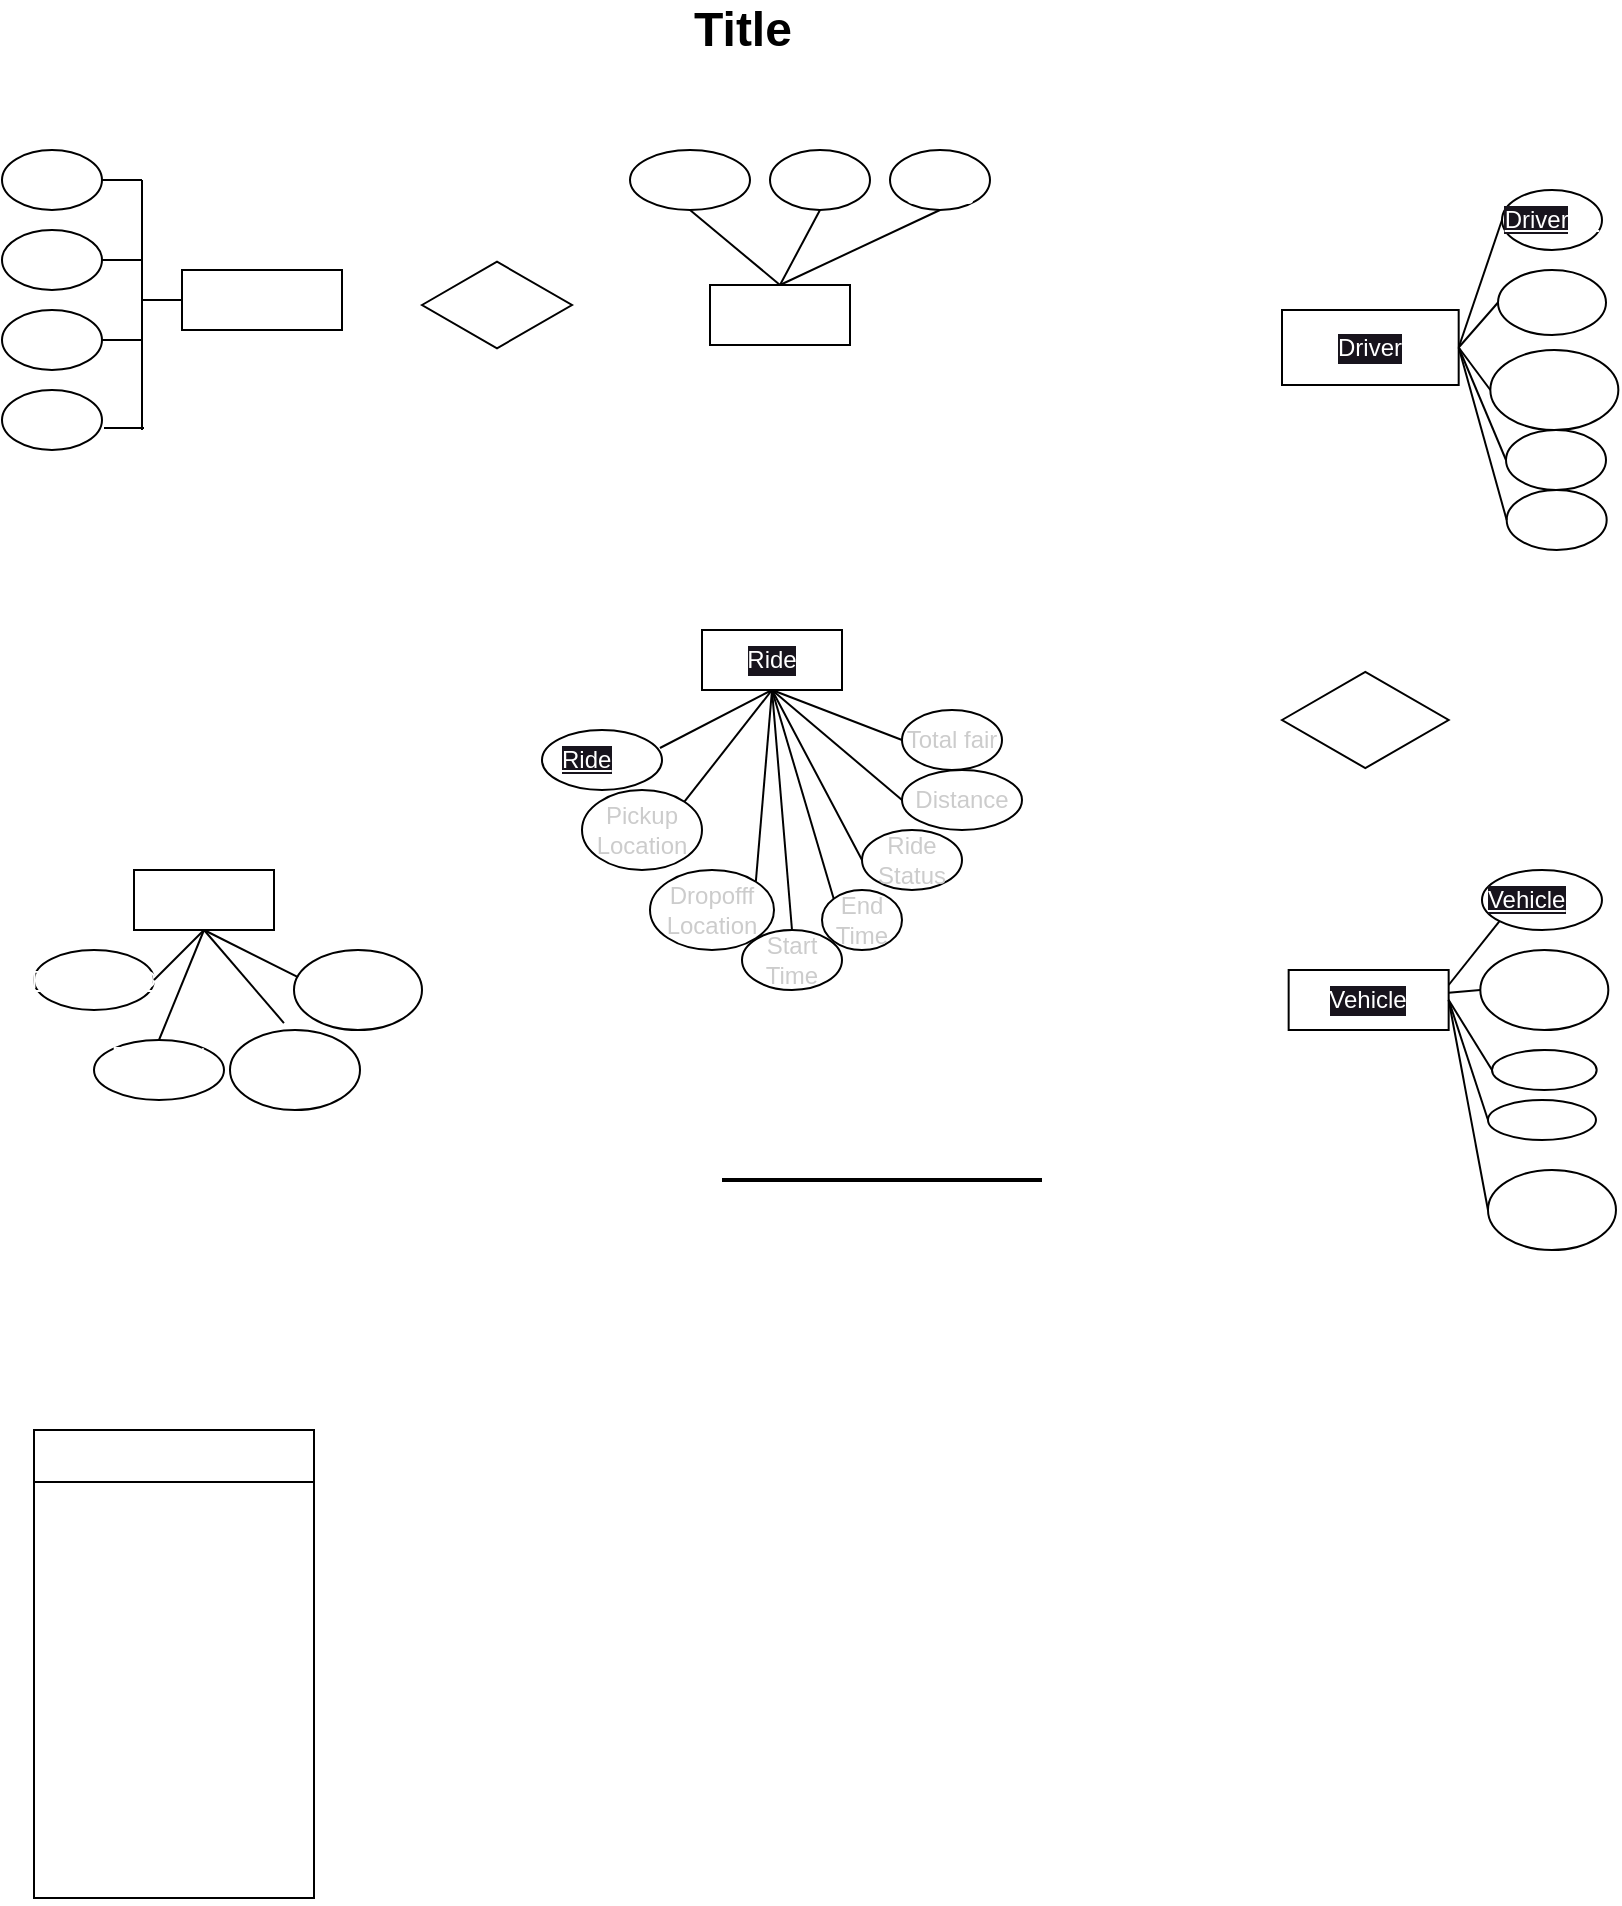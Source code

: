 <mxfile>
    <diagram id="e9aJAC9Y_dMYVT4_28v1" name="Page-1">
        <mxGraphModel dx="959" dy="827" grid="1" gridSize="10" guides="1" tooltips="1" connect="1" arrows="1" fold="1" page="1" pageScale="1" pageWidth="827" pageHeight="1169" math="0" shadow="0">
            <root>
                <mxCell id="0"/>
                <mxCell id="1" parent="0"/>
                <mxCell id="2" value="Title" style="text;strokeColor=none;fillColor=none;html=1;fontSize=24;fontStyle=1;verticalAlign=middle;align=center;" vertex="1" parent="1">
                    <mxGeometry x="330" y="70" width="100" height="20" as="geometry"/>
                </mxCell>
                <mxCell id="38" value="Drivers" style="swimlane;fontStyle=0;childLayout=stackLayout;horizontal=1;startSize=26;fillColor=none;horizontalStack=0;resizeParent=1;resizeParentMax=0;resizeLast=0;collapsible=1;marginBottom=0;html=1;fontFamily=Helvetica;fontColor=#FFFFFF;" vertex="1" parent="1">
                    <mxGeometry x="26" y="780" width="140" height="234" as="geometry"/>
                </mxCell>
                <mxCell id="39" value="DriverID" style="text;strokeColor=none;fillColor=none;align=left;verticalAlign=top;spacingLeft=4;spacingRight=4;overflow=hidden;rotatable=0;points=[[0,0.5],[1,0.5]];portConstraint=eastwest;whiteSpace=wrap;html=1;fontFamily=Helvetica;fontColor=#FFFFFF;" vertex="1" parent="38">
                    <mxGeometry y="26" width="140" height="24" as="geometry"/>
                </mxCell>
                <mxCell id="45" value="&lt;div style=&quot;line-height: 18px;&quot;&gt;&lt;br&gt;&lt;/div&gt;" style="text;strokeColor=none;fillColor=none;align=left;verticalAlign=top;spacingLeft=4;spacingRight=4;overflow=hidden;rotatable=0;points=[[0,0.5],[1,0.5]];portConstraint=eastwest;whiteSpace=wrap;html=1;fontFamily=Helvetica;fontColor=#FFFFFF;labelBackgroundColor=none;" vertex="1" parent="38">
                    <mxGeometry y="50" width="140" height="26" as="geometry"/>
                </mxCell>
                <mxCell id="40" value="First_Name" style="text;strokeColor=none;fillColor=none;align=left;verticalAlign=top;spacingLeft=4;spacingRight=4;overflow=hidden;rotatable=0;points=[[0,0.5],[1,0.5]];portConstraint=eastwest;whiteSpace=wrap;html=1;fontFamily=Helvetica;fontColor=#FFFFFF;" vertex="1" parent="38">
                    <mxGeometry y="76" width="140" height="26" as="geometry"/>
                </mxCell>
                <mxCell id="41" value="Last_Name" style="text;strokeColor=none;fillColor=none;align=left;verticalAlign=top;spacingLeft=4;spacingRight=4;overflow=hidden;rotatable=0;points=[[0,0.5],[1,0.5]];portConstraint=eastwest;whiteSpace=wrap;html=1;fontFamily=Helvetica;fontColor=#FFFFFF;" vertex="1" parent="38">
                    <mxGeometry y="102" width="140" height="22" as="geometry"/>
                </mxCell>
                <mxCell id="42" value="Email" style="text;strokeColor=none;fillColor=none;align=left;verticalAlign=top;spacingLeft=4;spacingRight=4;overflow=hidden;rotatable=0;points=[[0,0.5],[1,0.5]];portConstraint=eastwest;whiteSpace=wrap;html=1;fontFamily=Helvetica;fontColor=#FFFFFF;" vertex="1" parent="38">
                    <mxGeometry y="124" width="140" height="22" as="geometry"/>
                </mxCell>
                <mxCell id="43" value="Phone" style="text;strokeColor=none;fillColor=none;align=left;verticalAlign=top;spacingLeft=4;spacingRight=4;overflow=hidden;rotatable=0;points=[[0,0.5],[1,0.5]];portConstraint=eastwest;whiteSpace=wrap;html=1;fontFamily=Helvetica;fontColor=#FFFFFF;" vertex="1" parent="38">
                    <mxGeometry y="146" width="140" height="22" as="geometry"/>
                </mxCell>
                <mxCell id="44" value="Registration_Date" style="text;strokeColor=none;fillColor=none;align=left;verticalAlign=top;spacingLeft=4;spacingRight=4;overflow=hidden;rotatable=0;points=[[0,0.5],[1,0.5]];portConstraint=eastwest;whiteSpace=wrap;html=1;fontFamily=Helvetica;fontColor=#FFFFFF;" vertex="1" parent="38">
                    <mxGeometry y="168" width="140" height="22" as="geometry"/>
                </mxCell>
                <mxCell id="46" value="Active_Status" style="text;strokeColor=none;fillColor=none;align=left;verticalAlign=top;spacingLeft=4;spacingRight=4;overflow=hidden;rotatable=0;points=[[0,0.5],[1,0.5]];portConstraint=eastwest;whiteSpace=wrap;html=1;fontFamily=Helvetica;fontColor=#FFFFFF;" vertex="1" parent="38">
                    <mxGeometry y="190" width="140" height="22" as="geometry"/>
                </mxCell>
                <mxCell id="47" value="CurrentVehicleID" style="text;strokeColor=none;fillColor=none;align=left;verticalAlign=top;spacingLeft=4;spacingRight=4;overflow=hidden;rotatable=0;points=[[0,0.5],[1,0.5]];portConstraint=eastwest;whiteSpace=wrap;html=1;fontFamily=Helvetica;fontColor=#FFFFFF;" vertex="1" parent="38">
                    <mxGeometry y="212" width="140" height="22" as="geometry"/>
                </mxCell>
                <mxCell id="66" value="Has" style="html=1;whiteSpace=wrap;aspect=fixed;shape=isoRectangle;labelBackgroundColor=none;fontFamily=Helvetica;fontColor=#FFFFFF;" vertex="1" parent="1">
                    <mxGeometry x="650" y="400" width="83.33" height="50" as="geometry"/>
                </mxCell>
                <mxCell id="68" value="Place" style="html=1;whiteSpace=wrap;aspect=fixed;shape=isoRectangle;labelBackgroundColor=none;fontFamily=Helvetica;fontColor=#FFFFFF;" vertex="1" parent="1">
                    <mxGeometry x="220" y="195" width="75" height="45" as="geometry"/>
                </mxCell>
                <mxCell id="71" value="Order" style="rounded=0;whiteSpace=wrap;html=1;shadow=0;labelBackgroundColor=none;fontFamily=Helvetica;fontColor=#FFFFFF;" vertex="1" parent="1">
                    <mxGeometry x="364" y="207.5" width="70" height="30" as="geometry"/>
                </mxCell>
                <mxCell id="73" value="Payment" style="rounded=0;whiteSpace=wrap;html=1;shadow=0;labelBackgroundColor=none;fontFamily=Helvetica;fontColor=#FFFFFF;" vertex="1" parent="1">
                    <mxGeometry x="76" y="500" width="70" height="30" as="geometry"/>
                </mxCell>
                <mxCell id="74" value="Ride" style="rounded=0;whiteSpace=wrap;html=1;shadow=0;labelBackgroundColor=#18141D;fontFamily=Helvetica;fontColor=#FFFFFF;" vertex="1" parent="1">
                    <mxGeometry x="360" y="380" width="70" height="30" as="geometry"/>
                </mxCell>
                <mxCell id="75" value="Vehicle" style="rounded=0;whiteSpace=wrap;html=1;shadow=0;labelBackgroundColor=#18141D;fontFamily=Helvetica;fontColor=#FFFFFF;" vertex="1" parent="1">
                    <mxGeometry x="653.33" y="550" width="80" height="30" as="geometry"/>
                </mxCell>
                <mxCell id="77" value="Driver" style="rounded=0;whiteSpace=wrap;html=1;shadow=0;labelBackgroundColor=#18141D;fontFamily=Helvetica;fontColor=#FFFFFF;" vertex="1" parent="1">
                    <mxGeometry x="650" y="220" width="88.34" height="37.5" as="geometry"/>
                </mxCell>
                <mxCell id="83" value="&lt;u&gt;&lt;span style=&quot;background-color: rgb(24, 20, 29);&quot;&gt;Driver&lt;/span&gt;&amp;nbsp;ID&lt;/u&gt;" style="ellipse;whiteSpace=wrap;html=1;shadow=0;labelBackgroundColor=none;fontFamily=Helvetica;fontColor=#FFFFFF;" vertex="1" parent="1">
                    <mxGeometry x="760" y="160" width="50" height="30" as="geometry"/>
                </mxCell>
                <mxCell id="84" value="&lt;u&gt;&lt;span style=&quot;background-color: rgb(24, 20, 29);&quot;&gt;Vehicle&lt;/span&gt;&amp;nbsp;ID&lt;/u&gt;" style="ellipse;whiteSpace=wrap;html=1;shadow=0;labelBackgroundColor=none;fontFamily=Helvetica;fontColor=#FFFFFF;" vertex="1" parent="1">
                    <mxGeometry x="749.99" y="500" width="60" height="30" as="geometry"/>
                </mxCell>
                <mxCell id="85" value="&lt;u&gt;&lt;span style=&quot;background-color: rgb(24, 20, 29);&quot;&gt;Ride&lt;/span&gt;&amp;nbsp;ID&lt;/u&gt;" style="ellipse;whiteSpace=wrap;html=1;shadow=0;labelBackgroundColor=none;fontFamily=Helvetica;fontColor=#FFFFFF;" vertex="1" parent="1">
                    <mxGeometry x="280" y="430" width="60" height="30" as="geometry"/>
                </mxCell>
                <mxCell id="86" value="&lt;u&gt;Payment&amp;nbsp;ID&lt;/u&gt;" style="ellipse;whiteSpace=wrap;html=1;shadow=0;labelBackgroundColor=none;fontFamily=Helvetica;fontColor=#FFFFFF;" vertex="1" parent="1">
                    <mxGeometry x="26" y="540" width="60" height="30" as="geometry"/>
                </mxCell>
                <mxCell id="87" value="&lt;u&gt;Order ID&lt;/u&gt;" style="ellipse;whiteSpace=wrap;html=1;shadow=0;labelBackgroundColor=none;fontFamily=Helvetica;fontColor=#FFFFFF;" vertex="1" parent="1">
                    <mxGeometry x="324" y="140" width="60" height="30" as="geometry"/>
                </mxCell>
                <mxCell id="104" value="Order Time" style="ellipse;whiteSpace=wrap;html=1;shadow=0;labelBackgroundColor=none;fontFamily=Helvetica;fontColor=#FFFFFF;" vertex="1" parent="1">
                    <mxGeometry x="394" y="140" width="50" height="30" as="geometry"/>
                </mxCell>
                <mxCell id="105" value="Order Status" style="ellipse;whiteSpace=wrap;html=1;shadow=0;labelBackgroundColor=none;fontFamily=Helvetica;fontColor=#FFFFFF;" vertex="1" parent="1">
                    <mxGeometry x="454" y="140" width="50" height="30" as="geometry"/>
                </mxCell>
                <mxCell id="106" value="" style="endArrow=none;html=1;fontFamily=Helvetica;fontColor=#FFFFFF;exitX=0.5;exitY=1;exitDx=0;exitDy=0;entryX=0.5;entryY=0;entryDx=0;entryDy=0;" edge="1" parent="1" source="87" target="71">
                    <mxGeometry width="50" height="50" relative="1" as="geometry">
                        <mxPoint x="114" y="165" as="sourcePoint"/>
                        <mxPoint x="124" y="232.5" as="targetPoint"/>
                    </mxGeometry>
                </mxCell>
                <mxCell id="107" value="" style="endArrow=none;html=1;fontFamily=Helvetica;fontColor=#FFFFFF;exitX=0.5;exitY=1;exitDx=0;exitDy=0;entryX=0.5;entryY=0;entryDx=0;entryDy=0;" edge="1" parent="1" source="104" target="71">
                    <mxGeometry width="50" height="50" relative="1" as="geometry">
                        <mxPoint x="364" y="180" as="sourcePoint"/>
                        <mxPoint x="409" y="217.5" as="targetPoint"/>
                    </mxGeometry>
                </mxCell>
                <mxCell id="108" value="" style="endArrow=none;html=1;fontFamily=Helvetica;fontColor=#FFFFFF;exitX=0.5;exitY=1;exitDx=0;exitDy=0;entryX=0.5;entryY=0;entryDx=0;entryDy=0;" edge="1" parent="1" source="105" target="71">
                    <mxGeometry width="50" height="50" relative="1" as="geometry">
                        <mxPoint x="374" y="190" as="sourcePoint"/>
                        <mxPoint x="419" y="227.5" as="targetPoint"/>
                    </mxGeometry>
                </mxCell>
                <mxCell id="110" value="Payment status" style="ellipse;whiteSpace=wrap;html=1;shadow=0;labelBackgroundColor=none;fontFamily=Helvetica;fontColor=#FFFFFF;" vertex="1" parent="1">
                    <mxGeometry x="56" y="585" width="65" height="30" as="geometry"/>
                </mxCell>
                <mxCell id="111" value="Payment method" style="ellipse;whiteSpace=wrap;html=1;shadow=0;labelBackgroundColor=none;fontFamily=Helvetica;fontColor=#FFFFFF;" vertex="1" parent="1">
                    <mxGeometry x="124" y="580" width="65" height="40" as="geometry"/>
                </mxCell>
                <mxCell id="112" value="Payment Time" style="ellipse;whiteSpace=wrap;html=1;shadow=0;labelBackgroundColor=none;fontFamily=Helvetica;fontColor=#FFFFFF;" vertex="1" parent="1">
                    <mxGeometry x="156" y="540" width="64" height="40" as="geometry"/>
                </mxCell>
                <mxCell id="114" value="" style="endArrow=none;html=1;fontFamily=Helvetica;fontColor=#FFFFFF;exitX=1;exitY=0.5;exitDx=0;exitDy=0;entryX=0.5;entryY=1;entryDx=0;entryDy=0;" edge="1" parent="1" source="86" target="73">
                    <mxGeometry width="50" height="50" relative="1" as="geometry">
                        <mxPoint x="124" y="410" as="sourcePoint"/>
                        <mxPoint x="169" y="447.5" as="targetPoint"/>
                    </mxGeometry>
                </mxCell>
                <mxCell id="115" value="" style="endArrow=none;html=1;fontFamily=Helvetica;fontColor=#FFFFFF;exitX=0.5;exitY=0;exitDx=0;exitDy=0;entryX=0.5;entryY=1;entryDx=0;entryDy=0;" edge="1" parent="1" source="110" target="73">
                    <mxGeometry width="50" height="50" relative="1" as="geometry">
                        <mxPoint x="96" y="565" as="sourcePoint"/>
                        <mxPoint x="116" y="540" as="targetPoint"/>
                    </mxGeometry>
                </mxCell>
                <mxCell id="116" value="" style="endArrow=none;html=1;fontFamily=Helvetica;fontColor=#FFFFFF;exitX=0.415;exitY=-0.087;exitDx=0;exitDy=0;entryX=0.5;entryY=1;entryDx=0;entryDy=0;exitPerimeter=0;" edge="1" parent="1" source="111" target="73">
                    <mxGeometry width="50" height="50" relative="1" as="geometry">
                        <mxPoint x="106" y="575" as="sourcePoint"/>
                        <mxPoint x="131" y="550" as="targetPoint"/>
                    </mxGeometry>
                </mxCell>
                <mxCell id="117" value="" style="endArrow=none;html=1;fontFamily=Helvetica;fontColor=#FFFFFF;exitX=0.5;exitY=1;exitDx=0;exitDy=0;entryX=0.031;entryY=0.338;entryDx=0;entryDy=0;entryPerimeter=0;" edge="1" parent="1" source="73" target="112">
                    <mxGeometry width="50" height="50" relative="1" as="geometry">
                        <mxPoint x="116" y="585" as="sourcePoint"/>
                        <mxPoint x="141" y="560" as="targetPoint"/>
                    </mxGeometry>
                </mxCell>
                <mxCell id="119" value="License Plate" style="ellipse;whiteSpace=wrap;html=1;shadow=0;labelBackgroundColor=none;fontFamily=Helvetica;fontColor=#FFFFFF;" vertex="1" parent="1">
                    <mxGeometry x="749.16" y="540" width="64" height="40" as="geometry"/>
                </mxCell>
                <mxCell id="120" value="Make" style="ellipse;whiteSpace=wrap;html=1;shadow=0;labelBackgroundColor=none;fontFamily=Helvetica;fontColor=#FFFFFF;" vertex="1" parent="1">
                    <mxGeometry x="754.99" y="590" width="52.34" height="20" as="geometry"/>
                </mxCell>
                <mxCell id="121" value="Model" style="ellipse;whiteSpace=wrap;html=1;shadow=0;labelBackgroundColor=none;fontFamily=Helvetica;fontColor=#FFFFFF;" vertex="1" parent="1">
                    <mxGeometry x="752.99" y="615" width="54" height="20" as="geometry"/>
                </mxCell>
                <mxCell id="122" value="Vehicle Type" style="ellipse;whiteSpace=wrap;html=1;shadow=0;labelBackgroundColor=none;fontFamily=Helvetica;fontColor=#FFFFFF;" vertex="1" parent="1">
                    <mxGeometry x="752.99" y="650" width="64" height="40" as="geometry"/>
                </mxCell>
                <mxCell id="124" value="" style="endArrow=none;html=1;fontFamily=Helvetica;fontColor=#FFFFFF;exitX=0;exitY=1;exitDx=0;exitDy=0;entryX=1;entryY=0.25;entryDx=0;entryDy=0;" edge="1" parent="1" source="84" target="75">
                    <mxGeometry width="50" height="50" relative="1" as="geometry">
                        <mxPoint x="304.99" y="240" as="sourcePoint"/>
                        <mxPoint x="349.99" y="277.5" as="targetPoint"/>
                    </mxGeometry>
                </mxCell>
                <mxCell id="125" value="" style="endArrow=none;html=1;fontFamily=Helvetica;fontColor=#FFFFFF;exitX=0;exitY=0.5;exitDx=0;exitDy=0;" edge="1" parent="1" source="119" target="75">
                    <mxGeometry width="50" height="50" relative="1" as="geometry">
                        <mxPoint x="754.99" y="560" as="sourcePoint"/>
                        <mxPoint x="743.33" y="567.5" as="targetPoint"/>
                    </mxGeometry>
                </mxCell>
                <mxCell id="126" value="" style="endArrow=none;html=1;fontFamily=Helvetica;fontColor=#FFFFFF;exitX=1;exitY=0.5;exitDx=0;exitDy=0;entryX=0;entryY=0.5;entryDx=0;entryDy=0;" edge="1" parent="1" source="75" target="120">
                    <mxGeometry width="50" height="50" relative="1" as="geometry">
                        <mxPoint x="778.777" y="545.607" as="sourcePoint"/>
                        <mxPoint x="752.99" y="600" as="targetPoint"/>
                    </mxGeometry>
                </mxCell>
                <mxCell id="127" value="" style="endArrow=none;html=1;fontFamily=Helvetica;fontColor=#FFFFFF;exitX=1;exitY=0.5;exitDx=0;exitDy=0;entryX=0;entryY=0.5;entryDx=0;entryDy=0;" edge="1" parent="1" source="75" target="121">
                    <mxGeometry width="50" height="50" relative="1" as="geometry">
                        <mxPoint x="788.777" y="555.607" as="sourcePoint"/>
                        <mxPoint x="763.33" y="587.5" as="targetPoint"/>
                    </mxGeometry>
                </mxCell>
                <mxCell id="128" value="" style="endArrow=none;html=1;fontFamily=Helvetica;fontColor=#FFFFFF;exitX=1;exitY=0.5;exitDx=0;exitDy=0;entryX=0;entryY=0.5;entryDx=0;entryDy=0;" edge="1" parent="1" source="75" target="122">
                    <mxGeometry width="50" height="50" relative="1" as="geometry">
                        <mxPoint x="798.777" y="565.607" as="sourcePoint"/>
                        <mxPoint x="773.33" y="597.5" as="targetPoint"/>
                    </mxGeometry>
                </mxCell>
                <mxCell id="129" value="License Number" style="ellipse;whiteSpace=wrap;html=1;shadow=0;labelBackgroundColor=none;fontFamily=Helvetica;fontColor=#FFFFFF;" vertex="1" parent="1">
                    <mxGeometry x="754.17" y="240" width="64" height="40" as="geometry"/>
                </mxCell>
                <mxCell id="130" value="Name" style="ellipse;whiteSpace=wrap;html=1;shadow=0;labelBackgroundColor=none;fontFamily=Helvetica;fontColor=#FFFFFF;" vertex="1" parent="1">
                    <mxGeometry x="758" y="200" width="54" height="32.5" as="geometry"/>
                </mxCell>
                <mxCell id="133" value="Email" style="ellipse;whiteSpace=wrap;html=1;shadow=0;labelBackgroundColor=none;fontFamily=Helvetica;fontColor=#FFFFFF;" vertex="1" parent="1">
                    <mxGeometry x="762" y="280" width="50" height="30" as="geometry"/>
                </mxCell>
                <mxCell id="134" value="Phone" style="ellipse;whiteSpace=wrap;html=1;shadow=0;labelBackgroundColor=none;fontFamily=Helvetica;fontColor=#FFFFFF;" vertex="1" parent="1">
                    <mxGeometry x="762.34" y="310" width="50" height="30" as="geometry"/>
                </mxCell>
                <mxCell id="135" value="" style="endArrow=none;html=1;fontFamily=Helvetica;fontColor=#FFFFFF;exitX=0;exitY=0.5;exitDx=0;exitDy=0;entryX=1;entryY=0.5;entryDx=0;entryDy=0;" edge="1" parent="1" source="83" target="77">
                    <mxGeometry width="50" height="50" relative="1" as="geometry">
                        <mxPoint x="60" y="185" as="sourcePoint"/>
                        <mxPoint x="70" y="252.5" as="targetPoint"/>
                    </mxGeometry>
                </mxCell>
                <mxCell id="136" value="" style="endArrow=none;html=1;fontFamily=Helvetica;fontColor=#FFFFFF;exitX=0;exitY=0.5;exitDx=0;exitDy=0;entryX=1;entryY=0.5;entryDx=0;entryDy=0;" edge="1" parent="1" source="130" target="77">
                    <mxGeometry width="50" height="50" relative="1" as="geometry">
                        <mxPoint x="770" y="185" as="sourcePoint"/>
                        <mxPoint x="748.34" y="248.75" as="targetPoint"/>
                    </mxGeometry>
                </mxCell>
                <mxCell id="137" value="" style="endArrow=none;html=1;fontFamily=Helvetica;fontColor=#FFFFFF;exitX=0;exitY=0.5;exitDx=0;exitDy=0;entryX=1;entryY=0.5;entryDx=0;entryDy=0;" edge="1" parent="1" source="129" target="77">
                    <mxGeometry width="50" height="50" relative="1" as="geometry">
                        <mxPoint x="768" y="226.25" as="sourcePoint"/>
                        <mxPoint x="748.34" y="248.75" as="targetPoint"/>
                    </mxGeometry>
                </mxCell>
                <mxCell id="138" value="" style="endArrow=none;html=1;fontFamily=Helvetica;fontColor=#FFFFFF;exitX=0;exitY=0.5;exitDx=0;exitDy=0;entryX=1;entryY=0.5;entryDx=0;entryDy=0;" edge="1" parent="1" source="133" target="77">
                    <mxGeometry width="50" height="50" relative="1" as="geometry">
                        <mxPoint x="764.17" y="270" as="sourcePoint"/>
                        <mxPoint x="748.34" y="248.75" as="targetPoint"/>
                    </mxGeometry>
                </mxCell>
                <mxCell id="139" value="" style="endArrow=none;html=1;fontFamily=Helvetica;fontColor=#FFFFFF;exitX=0;exitY=0.5;exitDx=0;exitDy=0;entryX=1;entryY=0.5;entryDx=0;entryDy=0;" edge="1" parent="1" source="134" target="77">
                    <mxGeometry width="50" height="50" relative="1" as="geometry">
                        <mxPoint x="772" y="305" as="sourcePoint"/>
                        <mxPoint x="748.34" y="248.75" as="targetPoint"/>
                    </mxGeometry>
                </mxCell>
                <mxCell id="141" value="&lt;p&gt;&lt;span style=&quot;color: rgb(204, 204, 204); text-align: left;&quot;&gt;Pickup Location&lt;/span&gt;&lt;/p&gt;" style="ellipse;whiteSpace=wrap;html=1;shadow=0;labelBackgroundColor=none;fontFamily=Helvetica;fontColor=#FFFFFF;" vertex="1" parent="1">
                    <mxGeometry x="300" y="460" width="60" height="40" as="geometry"/>
                </mxCell>
                <mxCell id="142" value="&lt;p&gt;&lt;span style=&quot;color: rgb(204, 204, 204); text-align: left;&quot;&gt;Dropofff Location&lt;/span&gt;&lt;/p&gt;" style="ellipse;whiteSpace=wrap;html=1;shadow=0;labelBackgroundColor=none;fontFamily=Helvetica;fontColor=#FFFFFF;" vertex="1" parent="1">
                    <mxGeometry x="334" y="500" width="62" height="40" as="geometry"/>
                </mxCell>
                <mxCell id="143" value="&lt;p&gt;&lt;span style=&quot;color: rgb(204, 204, 204); text-align: left;&quot;&gt;Start Time&lt;/span&gt;&lt;/p&gt;" style="ellipse;whiteSpace=wrap;html=1;shadow=0;labelBackgroundColor=none;fontFamily=Helvetica;fontColor=#FFFFFF;" vertex="1" parent="1">
                    <mxGeometry x="380" y="530" width="50" height="30" as="geometry"/>
                </mxCell>
                <mxCell id="144" value="&lt;p&gt;&lt;span style=&quot;color: rgb(204, 204, 204); text-align: left;&quot;&gt;End Time&lt;/span&gt;&lt;/p&gt;" style="ellipse;whiteSpace=wrap;html=1;shadow=0;labelBackgroundColor=none;fontFamily=Helvetica;fontColor=#FFFFFF;" vertex="1" parent="1">
                    <mxGeometry x="420" y="510" width="40" height="30" as="geometry"/>
                </mxCell>
                <mxCell id="145" value="&lt;p&gt;&lt;span style=&quot;color: rgb(204, 204, 204); text-align: left;&quot;&gt;Distance&lt;/span&gt;&lt;/p&gt;" style="ellipse;whiteSpace=wrap;html=1;shadow=0;labelBackgroundColor=none;fontFamily=Helvetica;fontColor=#FFFFFF;" vertex="1" parent="1">
                    <mxGeometry x="460" y="450" width="60" height="30" as="geometry"/>
                </mxCell>
                <mxCell id="146" value="&lt;p&gt;&lt;span style=&quot;color: rgb(204, 204, 204); text-align: left;&quot;&gt;Ride Status&lt;/span&gt;&lt;/p&gt;" style="ellipse;whiteSpace=wrap;html=1;shadow=0;labelBackgroundColor=none;fontFamily=Helvetica;fontColor=#FFFFFF;" vertex="1" parent="1">
                    <mxGeometry x="440" y="480" width="50" height="30" as="geometry"/>
                </mxCell>
                <mxCell id="147" value="&lt;p&gt;&lt;span style=&quot;color: rgb(204, 204, 204); text-align: left;&quot;&gt;Total fair&lt;/span&gt;&lt;/p&gt;" style="ellipse;whiteSpace=wrap;html=1;shadow=0;labelBackgroundColor=none;fontFamily=Helvetica;fontColor=#FFFFFF;" vertex="1" parent="1">
                    <mxGeometry x="460" y="420" width="50" height="30" as="geometry"/>
                </mxCell>
                <mxCell id="148" value="" style="endArrow=none;html=1;fontFamily=Helvetica;fontColor=#FFFFFF;exitX=0.983;exitY=0.3;exitDx=0;exitDy=0;entryX=0.5;entryY=1;entryDx=0;entryDy=0;exitPerimeter=0;" edge="1" parent="1" source="85" target="74">
                    <mxGeometry width="50" height="50" relative="1" as="geometry">
                        <mxPoint x="310" y="200" as="sourcePoint"/>
                        <mxPoint x="355" y="237.5" as="targetPoint"/>
                    </mxGeometry>
                </mxCell>
                <mxCell id="149" value="" style="endArrow=none;html=1;fontFamily=Helvetica;fontColor=#FFFFFF;exitX=1;exitY=0;exitDx=0;exitDy=0;entryX=0.5;entryY=1;entryDx=0;entryDy=0;" edge="1" parent="1" source="141" target="74">
                    <mxGeometry width="50" height="50" relative="1" as="geometry">
                        <mxPoint x="348.98" y="449" as="sourcePoint"/>
                        <mxPoint x="405" y="420" as="targetPoint"/>
                    </mxGeometry>
                </mxCell>
                <mxCell id="150" value="" style="endArrow=none;html=1;fontFamily=Helvetica;fontColor=#FFFFFF;exitX=1;exitY=0;exitDx=0;exitDy=0;entryX=0.5;entryY=1;entryDx=0;entryDy=0;" edge="1" parent="1" source="142" target="74">
                    <mxGeometry width="50" height="50" relative="1" as="geometry">
                        <mxPoint x="358.98" y="459" as="sourcePoint"/>
                        <mxPoint x="415" y="430" as="targetPoint"/>
                    </mxGeometry>
                </mxCell>
                <mxCell id="151" value="" style="endArrow=none;html=1;fontFamily=Helvetica;fontColor=#FFFFFF;exitX=0.5;exitY=0;exitDx=0;exitDy=0;entryX=0.5;entryY=1;entryDx=0;entryDy=0;" edge="1" parent="1" source="143" target="74">
                    <mxGeometry width="50" height="50" relative="1" as="geometry">
                        <mxPoint x="368.98" y="469" as="sourcePoint"/>
                        <mxPoint x="425" y="440" as="targetPoint"/>
                    </mxGeometry>
                </mxCell>
                <mxCell id="152" value="" style="endArrow=none;html=1;fontFamily=Helvetica;fontColor=#FFFFFF;exitX=0;exitY=0;exitDx=0;exitDy=0;entryX=0.5;entryY=1;entryDx=0;entryDy=0;" edge="1" parent="1" source="144" target="74">
                    <mxGeometry width="50" height="50" relative="1" as="geometry">
                        <mxPoint x="378.98" y="479" as="sourcePoint"/>
                        <mxPoint x="435" y="450" as="targetPoint"/>
                    </mxGeometry>
                </mxCell>
                <mxCell id="153" value="" style="endArrow=none;html=1;fontFamily=Helvetica;fontColor=#FFFFFF;exitX=0;exitY=0.5;exitDx=0;exitDy=0;entryX=0.5;entryY=1;entryDx=0;entryDy=0;" edge="1" parent="1" source="146" target="74">
                    <mxGeometry width="50" height="50" relative="1" as="geometry">
                        <mxPoint x="388.98" y="489" as="sourcePoint"/>
                        <mxPoint x="445" y="460" as="targetPoint"/>
                    </mxGeometry>
                </mxCell>
                <mxCell id="154" value="" style="endArrow=none;html=1;fontFamily=Helvetica;fontColor=#FFFFFF;exitX=0.5;exitY=1;exitDx=0;exitDy=0;entryX=0;entryY=0.5;entryDx=0;entryDy=0;" edge="1" parent="1" source="74" target="145">
                    <mxGeometry width="50" height="50" relative="1" as="geometry">
                        <mxPoint x="398.98" y="499" as="sourcePoint"/>
                        <mxPoint x="455" y="470" as="targetPoint"/>
                    </mxGeometry>
                </mxCell>
                <mxCell id="155" value="" style="endArrow=none;html=1;fontFamily=Helvetica;fontColor=#FFFFFF;exitX=0.5;exitY=1;exitDx=0;exitDy=0;entryX=0;entryY=0.5;entryDx=0;entryDy=0;" edge="1" parent="1" source="74" target="147">
                    <mxGeometry width="50" height="50" relative="1" as="geometry">
                        <mxPoint x="408.98" y="509" as="sourcePoint"/>
                        <mxPoint x="465" y="480" as="targetPoint"/>
                    </mxGeometry>
                </mxCell>
                <mxCell id="174" value="" style="group" vertex="1" connectable="0" parent="1">
                    <mxGeometry x="10" y="140" width="71" height="150" as="geometry"/>
                </mxCell>
                <mxCell id="157" value="&lt;u&gt;Rider ID&lt;/u&gt;" style="ellipse;whiteSpace=wrap;html=1;shadow=0;labelBackgroundColor=none;fontFamily=Helvetica;fontColor=#FFFFFF;" vertex="1" parent="174">
                    <mxGeometry width="50" height="30" as="geometry"/>
                </mxCell>
                <mxCell id="158" value="Name" style="ellipse;whiteSpace=wrap;html=1;shadow=0;labelBackgroundColor=none;fontFamily=Helvetica;fontColor=#FFFFFF;" vertex="1" parent="174">
                    <mxGeometry y="40" width="50" height="30" as="geometry"/>
                </mxCell>
                <mxCell id="159" value="Phone" style="ellipse;whiteSpace=wrap;html=1;shadow=0;labelBackgroundColor=none;fontFamily=Helvetica;fontColor=#FFFFFF;" vertex="1" parent="174">
                    <mxGeometry y="120" width="50" height="30" as="geometry"/>
                </mxCell>
                <mxCell id="160" value="Email" style="ellipse;whiteSpace=wrap;html=1;shadow=0;labelBackgroundColor=none;fontFamily=Helvetica;fontColor=#FFFFFF;" vertex="1" parent="174">
                    <mxGeometry y="80" width="50" height="30" as="geometry"/>
                </mxCell>
                <mxCell id="165" value="" style="endArrow=none;html=1;fontFamily=Helvetica;fontColor=#FFFFFF;" edge="1" parent="174">
                    <mxGeometry width="50" height="50" relative="1" as="geometry">
                        <mxPoint x="70" y="140" as="sourcePoint"/>
                        <mxPoint x="70" y="15" as="targetPoint"/>
                        <Array as="points">
                            <mxPoint x="70" y="75"/>
                        </Array>
                    </mxGeometry>
                </mxCell>
                <mxCell id="166" value="" style="endArrow=none;html=1;fontFamily=Helvetica;fontColor=#FFFFFF;entryX=1;entryY=0.5;entryDx=0;entryDy=0;" edge="1" parent="174" target="157">
                    <mxGeometry width="50" height="50" relative="1" as="geometry">
                        <mxPoint x="70" y="15" as="sourcePoint"/>
                        <mxPoint x="30" y="-150" as="targetPoint"/>
                    </mxGeometry>
                </mxCell>
                <mxCell id="168" value="" style="endArrow=none;html=1;fontFamily=Helvetica;fontColor=#FFFFFF;entryX=1;entryY=0.5;entryDx=0;entryDy=0;" edge="1" parent="174" target="158">
                    <mxGeometry width="50" height="50" relative="1" as="geometry">
                        <mxPoint x="70" y="55" as="sourcePoint"/>
                        <mxPoint x="60" y="25" as="targetPoint"/>
                    </mxGeometry>
                </mxCell>
                <mxCell id="172" value="" style="endArrow=none;html=1;fontFamily=Helvetica;fontColor=#FFFFFF;entryX=1;entryY=0.5;entryDx=0;entryDy=0;" edge="1" parent="174" target="160">
                    <mxGeometry width="50" height="50" relative="1" as="geometry">
                        <mxPoint x="70" y="95" as="sourcePoint"/>
                        <mxPoint x="60" y="65" as="targetPoint"/>
                    </mxGeometry>
                </mxCell>
                <mxCell id="173" value="" style="endArrow=none;html=1;fontFamily=Helvetica;fontColor=#FFFFFF;entryX=1;entryY=0.5;entryDx=0;entryDy=0;" edge="1" parent="174">
                    <mxGeometry width="50" height="50" relative="1" as="geometry">
                        <mxPoint x="71" y="139" as="sourcePoint"/>
                        <mxPoint x="51" y="139" as="targetPoint"/>
                    </mxGeometry>
                </mxCell>
                <mxCell id="176" value="" style="line;strokeWidth=2;html=1;shadow=0;labelBackgroundColor=none;fontFamily=Helvetica;fontColor=#FFFFFF;" vertex="1" parent="1">
                    <mxGeometry x="370" y="650" width="160" height="10" as="geometry"/>
                </mxCell>
                <mxCell id="178" value="" style="group" vertex="1" connectable="0" parent="1">
                    <mxGeometry x="80" y="200" width="100" height="30" as="geometry"/>
                </mxCell>
                <mxCell id="156" value="Rider" style="rounded=0;whiteSpace=wrap;html=1;shadow=0;labelBackgroundColor=none;fontFamily=Helvetica;fontColor=#FFFFFF;" vertex="1" parent="178">
                    <mxGeometry x="20" width="80" height="30" as="geometry"/>
                </mxCell>
                <mxCell id="177" value="" style="endArrow=none;html=1;fontFamily=Helvetica;fontColor=#FFFFFF;entryX=0;entryY=0.5;entryDx=0;entryDy=0;" edge="1" parent="178" target="156">
                    <mxGeometry width="50" height="50" relative="1" as="geometry">
                        <mxPoint y="15" as="sourcePoint"/>
                        <mxPoint x="-60" y="-200" as="targetPoint"/>
                    </mxGeometry>
                </mxCell>
            </root>
        </mxGraphModel>
    </diagram>
</mxfile>